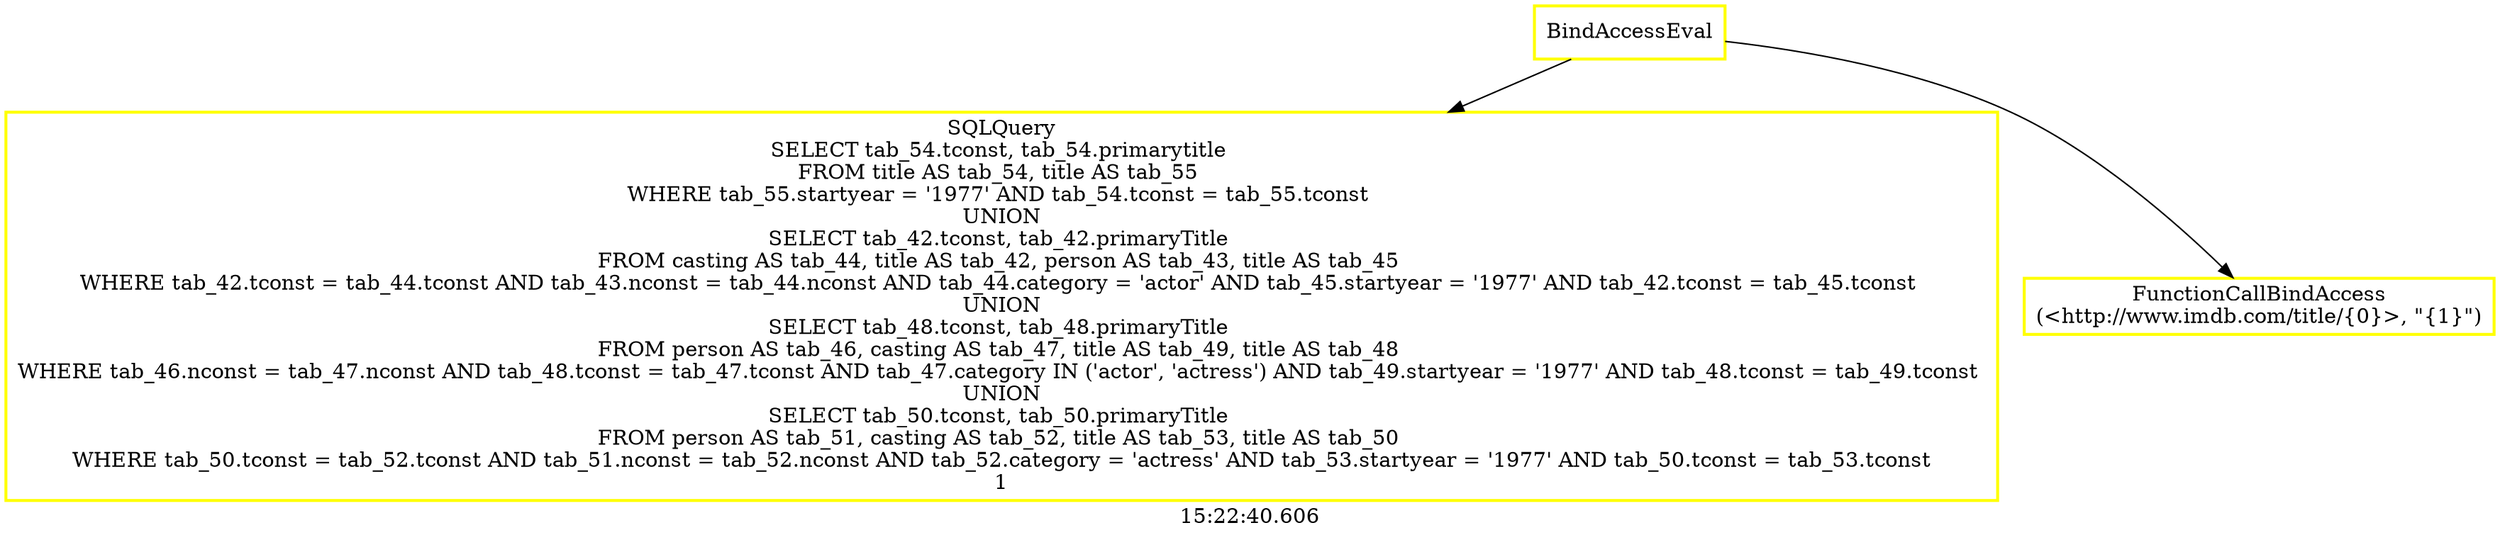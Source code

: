 digraph  g{ graph[label = "15:22:40.606"]
node [shape=rectangle, color=black, fontcolor=black, style=bold] edge [color=black] 0 [label="BindAccessEval", color = yellow] ; 
1 [label="SQLQuery
SELECT tab_54.tconst, tab_54.primarytitle 
FROM title AS tab_54, title AS tab_55 
WHERE tab_55.startyear = '1977' AND tab_54.tconst = tab_55.tconst 
UNION
SELECT tab_42.tconst, tab_42.primaryTitle 
FROM casting AS tab_44, title AS tab_42, person AS tab_43, title AS tab_45 
WHERE tab_42.tconst = tab_44.tconst AND tab_43.nconst = tab_44.nconst AND tab_44.category = 'actor' AND tab_45.startyear = '1977' AND tab_42.tconst = tab_45.tconst 
UNION
SELECT tab_48.tconst, tab_48.primaryTitle 
FROM person AS tab_46, casting AS tab_47, title AS tab_49, title AS tab_48 
WHERE tab_46.nconst = tab_47.nconst AND tab_48.tconst = tab_47.tconst AND tab_47.category IN ('actor', 'actress') AND tab_49.startyear = '1977' AND tab_48.tconst = tab_49.tconst 
UNION
SELECT tab_50.tconst, tab_50.primaryTitle 
FROM person AS tab_51, casting AS tab_52, title AS tab_53, title AS tab_50 
WHERE tab_50.tconst = tab_52.tconst AND tab_51.nconst = tab_52.nconst AND tab_52.category = 'actress' AND tab_53.startyear = '1977' AND tab_50.tconst = tab_53.tconst
1", color = yellow] ; 
0 -> 1 ; 
2 [label="FunctionCallBindAccess
(<http://www.imdb.com/title/{0}>, \"{1}\")", color = yellow] ; 
0 -> 2 ; 
}


